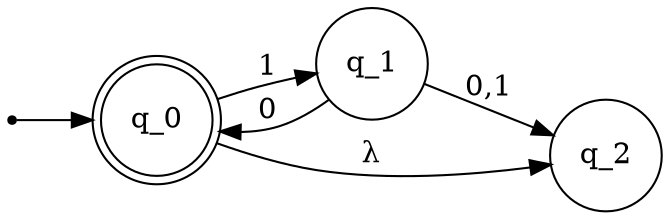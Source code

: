 digraph deterministic_finite_accepter {
	rankdir=LR;
	size="8,5"
	node [shape = point]; qi
	node [shape = doublecircle]; q_0
	node [shape = circle];
	qi  -> q_0
	q_0 -> q_1 [ label = "1" ];
	q_0 -> q_2 [ label = "λ" ];
	q_1 -> q_0 [ label = "0" ];
	q_1 -> q_2 [ label = "0,1" ];
}
